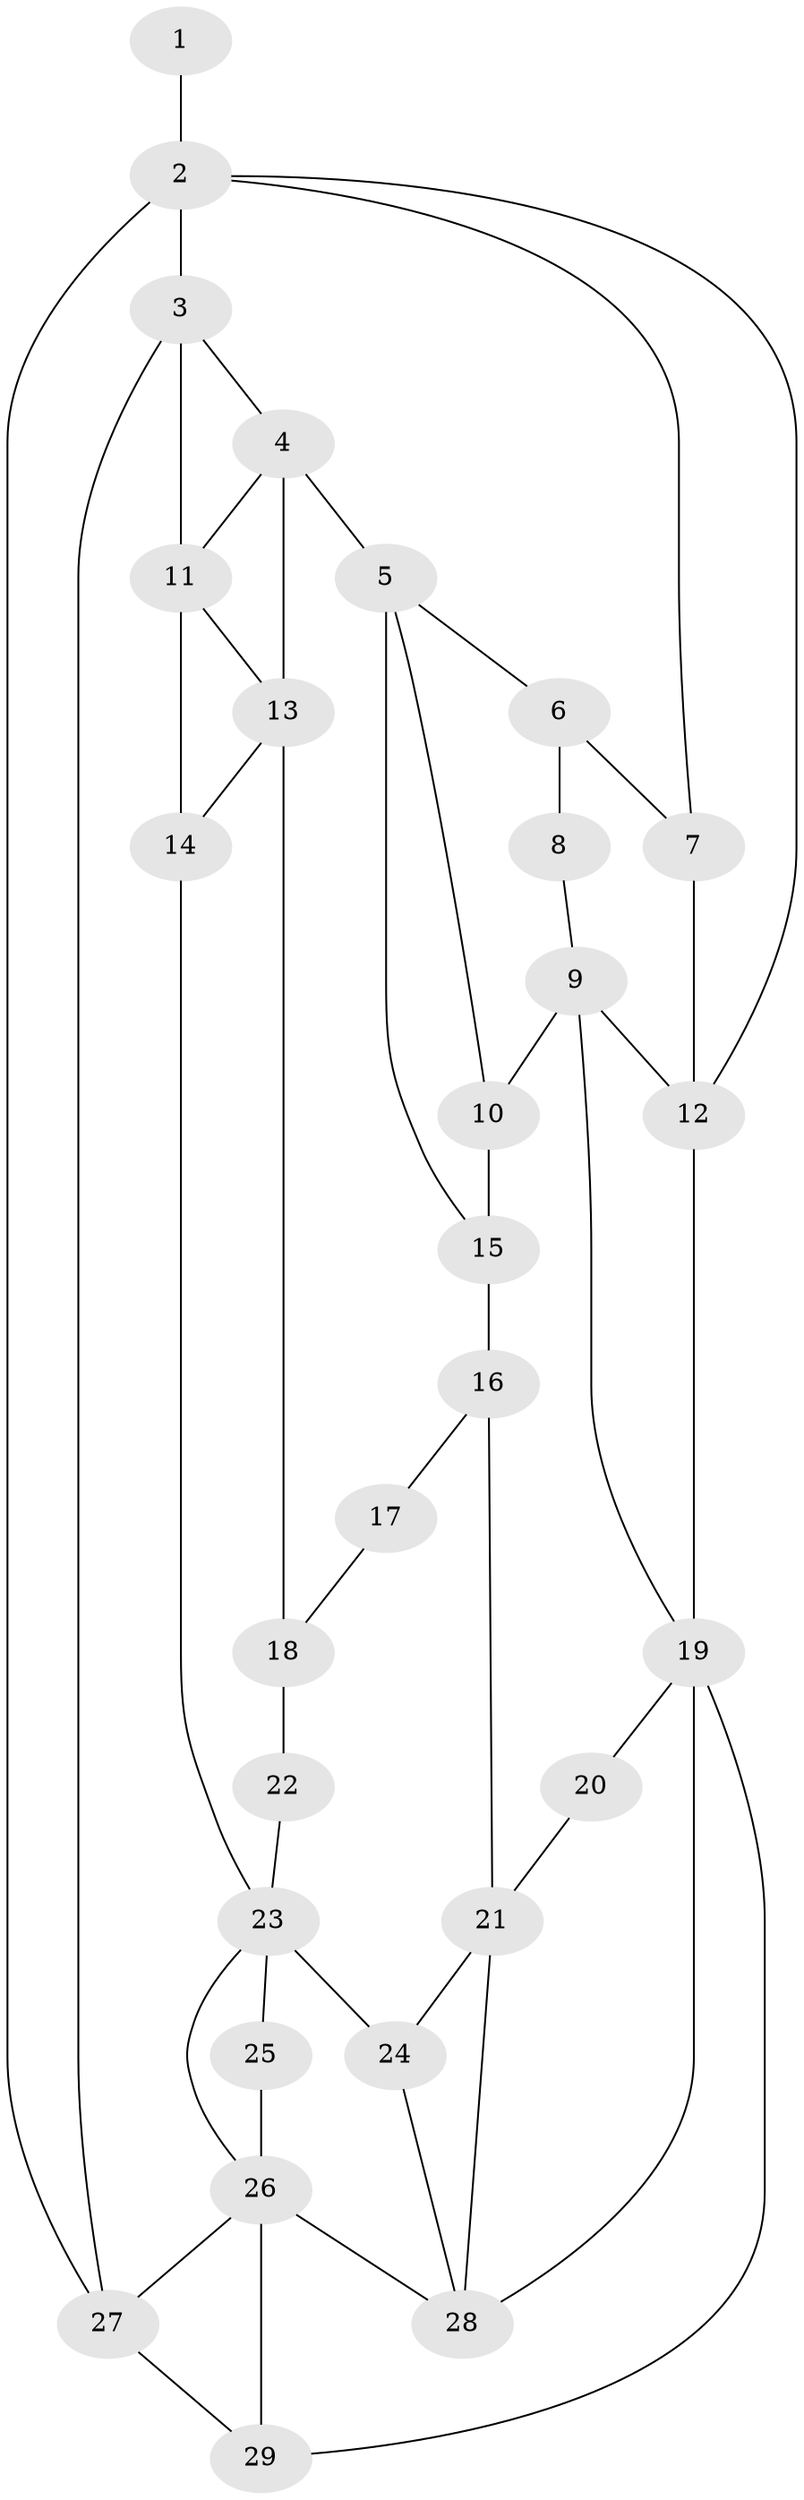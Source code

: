 // original degree distribution, {3: 0.041666666666666664, 5: 0.5416666666666666, 6: 0.20833333333333334, 4: 0.20833333333333334}
// Generated by graph-tools (version 1.1) at 2025/54/03/04/25 22:54:15]
// undirected, 29 vertices, 49 edges
graph export_dot {
  node [color=gray90,style=filled];
  1;
  2;
  3;
  4;
  5;
  6;
  7;
  8;
  9;
  10;
  11;
  12;
  13;
  14;
  15;
  16;
  17;
  18;
  19;
  20;
  21;
  22;
  23;
  24;
  25;
  26;
  27;
  28;
  29;
  1 -- 2 [weight=2.0];
  2 -- 3 [weight=1.0];
  2 -- 7 [weight=1.0];
  2 -- 12 [weight=1.0];
  2 -- 27 [weight=2.0];
  3 -- 4 [weight=1.0];
  3 -- 11 [weight=1.0];
  3 -- 27 [weight=1.0];
  4 -- 5 [weight=2.0];
  4 -- 11 [weight=1.0];
  4 -- 13 [weight=1.0];
  5 -- 6 [weight=1.0];
  5 -- 10 [weight=1.0];
  5 -- 15 [weight=1.0];
  6 -- 7 [weight=1.0];
  6 -- 8 [weight=2.0];
  7 -- 12 [weight=1.0];
  8 -- 9 [weight=1.0];
  9 -- 10 [weight=1.0];
  9 -- 12 [weight=1.0];
  9 -- 19 [weight=1.0];
  10 -- 15 [weight=1.0];
  11 -- 13 [weight=1.0];
  11 -- 14 [weight=1.0];
  12 -- 19 [weight=1.0];
  13 -- 14 [weight=1.0];
  13 -- 18 [weight=2.0];
  14 -- 23 [weight=1.0];
  15 -- 16 [weight=2.0];
  16 -- 17 [weight=1.0];
  16 -- 21 [weight=2.0];
  17 -- 18 [weight=2.0];
  18 -- 22 [weight=2.0];
  19 -- 20 [weight=1.0];
  19 -- 28 [weight=1.0];
  19 -- 29 [weight=2.0];
  20 -- 21 [weight=2.0];
  21 -- 24 [weight=1.0];
  21 -- 28 [weight=1.0];
  22 -- 23 [weight=1.0];
  23 -- 24 [weight=2.0];
  23 -- 25 [weight=1.0];
  23 -- 26 [weight=1.0];
  24 -- 28 [weight=1.0];
  25 -- 26 [weight=2.0];
  26 -- 27 [weight=1.0];
  26 -- 28 [weight=1.0];
  26 -- 29 [weight=1.0];
  27 -- 29 [weight=2.0];
}
